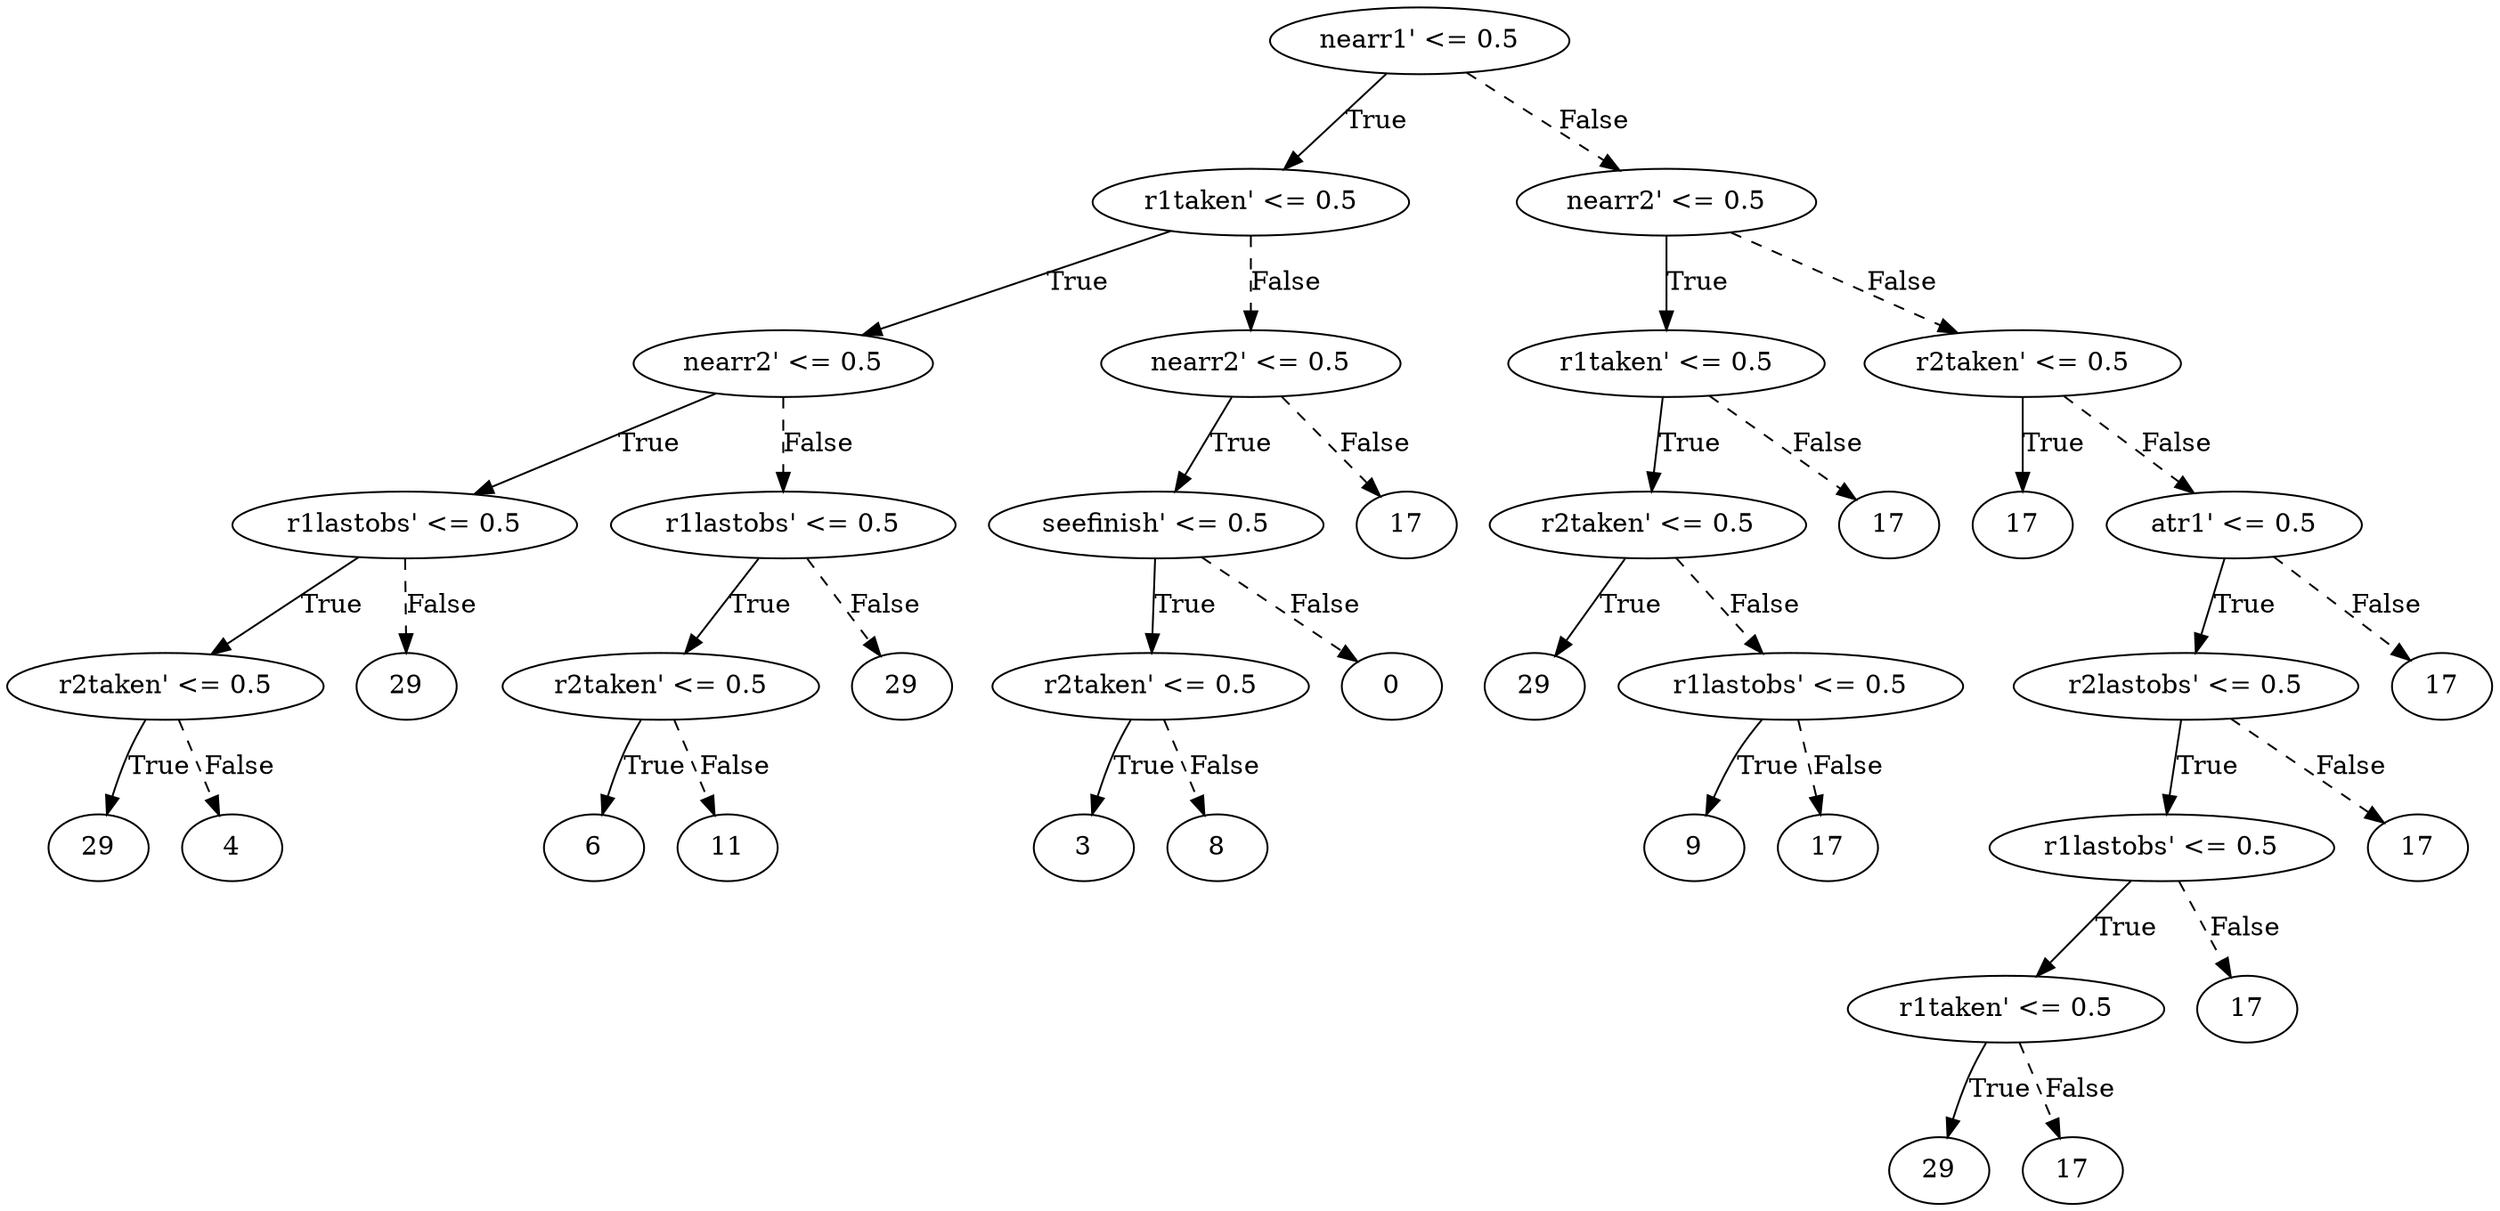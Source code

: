 digraph {
0 [label="nearr1' <= 0.5"];
1 [label="r1taken' <= 0.5"];
2 [label="nearr2' <= 0.5"];
3 [label="r1lastobs' <= 0.5"];
4 [label="r2taken' <= 0.5"];
5 [label="29"];
4 -> 5 [label="True"];
6 [label="4"];
4 -> 6 [style="dashed", label="False"];
3 -> 4 [label="True"];
7 [label="29"];
3 -> 7 [style="dashed", label="False"];
2 -> 3 [label="True"];
8 [label="r1lastobs' <= 0.5"];
9 [label="r2taken' <= 0.5"];
10 [label="6"];
9 -> 10 [label="True"];
11 [label="11"];
9 -> 11 [style="dashed", label="False"];
8 -> 9 [label="True"];
12 [label="29"];
8 -> 12 [style="dashed", label="False"];
2 -> 8 [style="dashed", label="False"];
1 -> 2 [label="True"];
13 [label="nearr2' <= 0.5"];
14 [label="seefinish' <= 0.5"];
15 [label="r2taken' <= 0.5"];
16 [label="3"];
15 -> 16 [label="True"];
17 [label="8"];
15 -> 17 [style="dashed", label="False"];
14 -> 15 [label="True"];
18 [label="0"];
14 -> 18 [style="dashed", label="False"];
13 -> 14 [label="True"];
19 [label="17"];
13 -> 19 [style="dashed", label="False"];
1 -> 13 [style="dashed", label="False"];
0 -> 1 [label="True"];
20 [label="nearr2' <= 0.5"];
21 [label="r1taken' <= 0.5"];
22 [label="r2taken' <= 0.5"];
23 [label="29"];
22 -> 23 [label="True"];
24 [label="r1lastobs' <= 0.5"];
25 [label="9"];
24 -> 25 [label="True"];
26 [label="17"];
24 -> 26 [style="dashed", label="False"];
22 -> 24 [style="dashed", label="False"];
21 -> 22 [label="True"];
27 [label="17"];
21 -> 27 [style="dashed", label="False"];
20 -> 21 [label="True"];
28 [label="r2taken' <= 0.5"];
29 [label="17"];
28 -> 29 [label="True"];
30 [label="atr1' <= 0.5"];
31 [label="r2lastobs' <= 0.5"];
32 [label="r1lastobs' <= 0.5"];
33 [label="r1taken' <= 0.5"];
34 [label="29"];
33 -> 34 [label="True"];
35 [label="17"];
33 -> 35 [style="dashed", label="False"];
32 -> 33 [label="True"];
36 [label="17"];
32 -> 36 [style="dashed", label="False"];
31 -> 32 [label="True"];
37 [label="17"];
31 -> 37 [style="dashed", label="False"];
30 -> 31 [label="True"];
38 [label="17"];
30 -> 38 [style="dashed", label="False"];
28 -> 30 [style="dashed", label="False"];
20 -> 28 [style="dashed", label="False"];
0 -> 20 [style="dashed", label="False"];

}